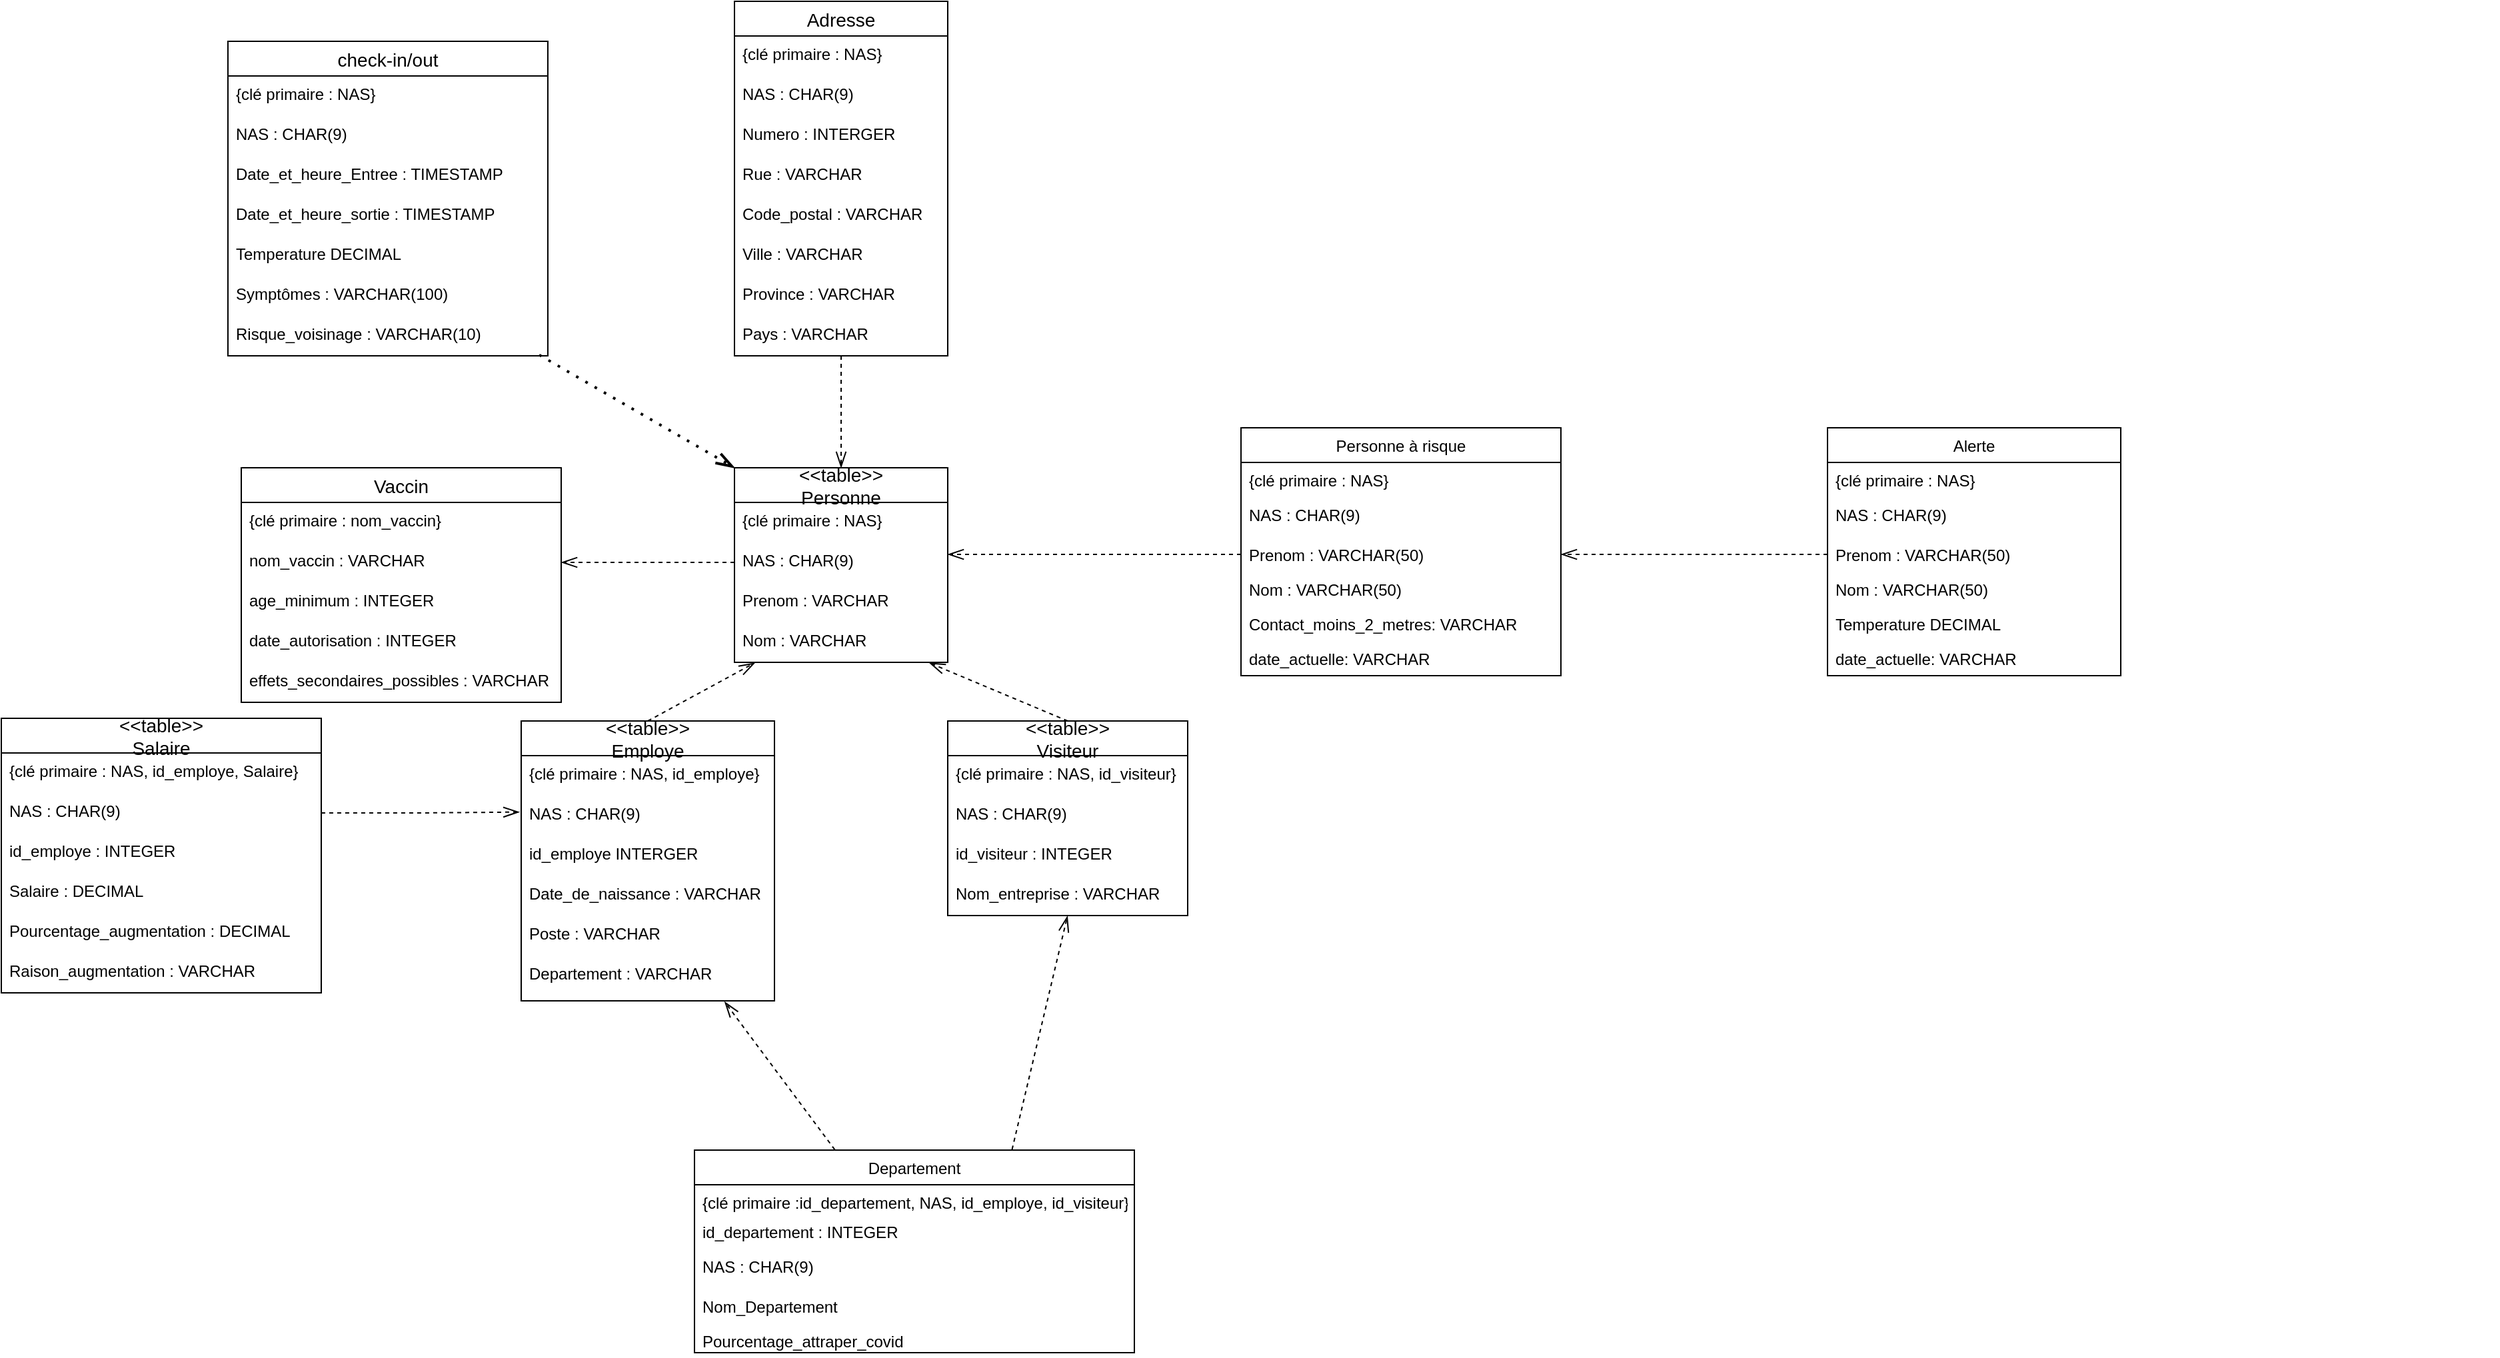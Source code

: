 <mxfile version="14.6.13" type="device"><diagram id="13Bt-P4dqgrNArjQFNvF" name="Page-1"><mxGraphModel dx="3200" dy="2001" grid="1" gridSize="10" guides="1" tooltips="1" connect="1" arrows="1" fold="1" page="1" pageScale="1" pageWidth="1169" pageHeight="827" math="0" shadow="0"><root><mxCell id="0"/><mxCell id="1" parent="0"/><mxCell id="RjnQmGIeyo0QoKdNLxU8-1" value="Personne à risque" style="swimlane;fontStyle=0;childLayout=stackLayout;horizontal=1;startSize=26;horizontalStack=0;resizeParent=1;resizeParentMax=0;resizeLast=0;collapsible=1;marginBottom=0;" parent="1" vertex="1"><mxGeometry x="860" y="-380" width="240" height="186" as="geometry"/></mxCell><mxCell id="RjnQmGIeyo0QoKdNLxU8-2" value="{clé primaire : NAS}" style="text;strokeColor=none;fillColor=none;align=left;verticalAlign=top;spacingLeft=4;spacingRight=4;overflow=hidden;rotatable=0;points=[[0,0.5],[1,0.5]];portConstraint=eastwest;fontStyle=0;" parent="RjnQmGIeyo0QoKdNLxU8-1" vertex="1"><mxGeometry y="26" width="240" height="26" as="geometry"/></mxCell><mxCell id="44ieYYPc8RUnGZOCH6iL-25" value="NAS : CHAR(9)" style="text;strokeColor=none;fillColor=none;spacingLeft=4;spacingRight=4;overflow=hidden;rotatable=0;points=[[0,0.5],[1,0.5]];portConstraint=eastwest;fontSize=12;fontStyle=0" parent="RjnQmGIeyo0QoKdNLxU8-1" vertex="1"><mxGeometry y="52" width="240" height="30" as="geometry"/></mxCell><mxCell id="RjnQmGIeyo0QoKdNLxU8-3" value="Prenom : VARCHAR(50)" style="text;strokeColor=none;fillColor=none;align=left;verticalAlign=top;spacingLeft=4;spacingRight=4;overflow=hidden;rotatable=0;points=[[0,0.5],[1,0.5]];portConstraint=eastwest;" parent="RjnQmGIeyo0QoKdNLxU8-1" vertex="1"><mxGeometry y="82" width="240" height="26" as="geometry"/></mxCell><mxCell id="RjnQmGIeyo0QoKdNLxU8-4" value="Nom : VARCHAR(50)" style="text;strokeColor=none;fillColor=none;align=left;verticalAlign=top;spacingLeft=4;spacingRight=4;overflow=hidden;rotatable=0;points=[[0,0.5],[1,0.5]];portConstraint=eastwest;" parent="RjnQmGIeyo0QoKdNLxU8-1" vertex="1"><mxGeometry y="108" width="240" height="26" as="geometry"/></mxCell><mxCell id="RjnQmGIeyo0QoKdNLxU8-5" value="Contact_moins_2_metres: VARCHAR" style="text;strokeColor=none;fillColor=none;align=left;verticalAlign=top;spacingLeft=4;spacingRight=4;overflow=hidden;rotatable=0;points=[[0,0.5],[1,0.5]];portConstraint=eastwest;" parent="RjnQmGIeyo0QoKdNLxU8-1" vertex="1"><mxGeometry y="134" width="240" height="26" as="geometry"/></mxCell><mxCell id="RjnQmGIeyo0QoKdNLxU8-6" value="date_actuelle: VARCHAR " style="text;strokeColor=none;fillColor=none;align=left;verticalAlign=top;spacingLeft=4;spacingRight=4;overflow=hidden;rotatable=0;points=[[0,0.5],[1,0.5]];portConstraint=eastwest;" parent="RjnQmGIeyo0QoKdNLxU8-1" vertex="1"><mxGeometry y="160" width="240" height="26" as="geometry"/></mxCell><mxCell id="RjnQmGIeyo0QoKdNLxU8-9" value="&lt;&lt;table&gt;&gt;&#10;Personne" style="swimlane;fontStyle=0;childLayout=stackLayout;horizontal=1;startSize=26;horizontalStack=0;resizeParent=1;resizeParentMax=0;resizeLast=0;collapsible=1;marginBottom=0;align=center;fontSize=14;labelBackgroundColor=none;swimlaneLine=1;glass=0;shadow=0;" parent="1" vertex="1"><mxGeometry x="480" y="-350" width="160" height="146" as="geometry"><mxRectangle x="480" y="-350" width="100" height="40" as="alternateBounds"/></mxGeometry></mxCell><mxCell id="RjnQmGIeyo0QoKdNLxU8-10" value="{clé primaire : NAS}" style="text;strokeColor=none;fillColor=none;spacingLeft=4;spacingRight=4;overflow=hidden;rotatable=0;points=[[0,0.5],[1,0.5]];portConstraint=eastwest;fontSize=12;fontStyle=0" parent="RjnQmGIeyo0QoKdNLxU8-9" vertex="1"><mxGeometry y="26" width="160" height="30" as="geometry"/></mxCell><mxCell id="RjnQmGIeyo0QoKdNLxU8-112" value="NAS : CHAR(9)" style="text;strokeColor=none;fillColor=none;spacingLeft=4;spacingRight=4;overflow=hidden;rotatable=0;points=[[0,0.5],[1,0.5]];portConstraint=eastwest;fontSize=12;fontStyle=0" parent="RjnQmGIeyo0QoKdNLxU8-9" vertex="1"><mxGeometry y="56" width="160" height="30" as="geometry"/></mxCell><mxCell id="RjnQmGIeyo0QoKdNLxU8-11" value="Prenom : VARCHAR" style="text;strokeColor=none;fillColor=none;spacingLeft=4;spacingRight=4;overflow=hidden;rotatable=0;points=[[0,0.5],[1,0.5]];portConstraint=eastwest;fontSize=12;" parent="RjnQmGIeyo0QoKdNLxU8-9" vertex="1"><mxGeometry y="86" width="160" height="30" as="geometry"/></mxCell><mxCell id="RjnQmGIeyo0QoKdNLxU8-12" value="Nom : VARCHAR" style="text;strokeColor=none;fillColor=none;spacingLeft=4;spacingRight=4;overflow=hidden;rotatable=0;points=[[0,0.5],[1,0.5]];portConstraint=eastwest;fontSize=12;" parent="RjnQmGIeyo0QoKdNLxU8-9" vertex="1"><mxGeometry y="116" width="160" height="30" as="geometry"/></mxCell><mxCell id="RjnQmGIeyo0QoKdNLxU8-18" value="&lt;&lt;table&gt;&gt;&#10;Employe" style="swimlane;fontStyle=0;childLayout=stackLayout;horizontal=1;startSize=26;horizontalStack=0;resizeParent=1;resizeParentMax=0;resizeLast=0;collapsible=1;marginBottom=0;align=center;fontSize=14;labelBackgroundColor=none;" parent="1" vertex="1"><mxGeometry x="320" y="-160" width="190" height="210" as="geometry"/></mxCell><mxCell id="RjnQmGIeyo0QoKdNLxU8-19" value="{clé primaire : NAS, id_employe}" style="text;strokeColor=none;fillColor=none;spacingLeft=4;spacingRight=4;overflow=hidden;rotatable=0;points=[[0,0.5],[1,0.5]];portConstraint=eastwest;fontSize=12;fontStyle=0" parent="RjnQmGIeyo0QoKdNLxU8-18" vertex="1"><mxGeometry y="26" width="190" height="30" as="geometry"/></mxCell><mxCell id="RjnQmGIeyo0QoKdNLxU8-113" value="NAS : CHAR(9)" style="text;strokeColor=none;fillColor=none;spacingLeft=4;spacingRight=4;overflow=hidden;rotatable=0;points=[[0,0.5],[1,0.5]];portConstraint=eastwest;fontSize=12;" parent="RjnQmGIeyo0QoKdNLxU8-18" vertex="1"><mxGeometry y="56" width="190" height="30" as="geometry"/></mxCell><mxCell id="RjnQmGIeyo0QoKdNLxU8-114" value="id_employe INTERGER" style="text;strokeColor=none;fillColor=none;spacingLeft=4;spacingRight=4;overflow=hidden;rotatable=0;points=[[0,0.5],[1,0.5]];portConstraint=eastwest;fontSize=12;" parent="RjnQmGIeyo0QoKdNLxU8-18" vertex="1"><mxGeometry y="86" width="190" height="30" as="geometry"/></mxCell><mxCell id="RjnQmGIeyo0QoKdNLxU8-20" value="Date_de_naissance : VARCHAR" style="text;strokeColor=none;fillColor=none;spacingLeft=4;spacingRight=4;overflow=hidden;rotatable=0;points=[[0,0.5],[1,0.5]];portConstraint=eastwest;fontSize=12;" parent="RjnQmGIeyo0QoKdNLxU8-18" vertex="1"><mxGeometry y="116" width="190" height="30" as="geometry"/></mxCell><mxCell id="RjnQmGIeyo0QoKdNLxU8-21" value="Poste : VARCHAR" style="text;strokeColor=none;fillColor=none;spacingLeft=4;spacingRight=4;overflow=hidden;rotatable=0;points=[[0,0.5],[1,0.5]];portConstraint=eastwest;fontSize=12;" parent="RjnQmGIeyo0QoKdNLxU8-18" vertex="1"><mxGeometry y="146" width="190" height="30" as="geometry"/></mxCell><mxCell id="RjnQmGIeyo0QoKdNLxU8-22" value="Departement : VARCHAR" style="text;strokeColor=none;fillColor=none;spacingLeft=4;spacingRight=4;overflow=hidden;rotatable=0;points=[[0,0.5],[1,0.5]];portConstraint=eastwest;fontSize=12;" parent="RjnQmGIeyo0QoKdNLxU8-18" vertex="1"><mxGeometry y="176" width="190" height="34" as="geometry"/></mxCell><mxCell id="RjnQmGIeyo0QoKdNLxU8-26" value="&lt;&lt;table&gt;&gt;&#10;Visiteur" style="swimlane;fontStyle=0;childLayout=stackLayout;horizontal=1;startSize=26;horizontalStack=0;resizeParent=1;resizeParentMax=0;resizeLast=0;collapsible=1;marginBottom=0;align=center;fontSize=14;labelBackgroundColor=none;" parent="1" vertex="1"><mxGeometry x="640" y="-160" width="180" height="146" as="geometry"/></mxCell><mxCell id="RjnQmGIeyo0QoKdNLxU8-27" value="{clé primaire : NAS, id_visiteur}" style="text;strokeColor=none;fillColor=none;spacingLeft=4;spacingRight=4;overflow=hidden;rotatable=0;points=[[0,0.5],[1,0.5]];portConstraint=eastwest;fontSize=12;fontStyle=0" parent="RjnQmGIeyo0QoKdNLxU8-26" vertex="1"><mxGeometry y="26" width="180" height="30" as="geometry"/></mxCell><mxCell id="RjnQmGIeyo0QoKdNLxU8-28" value="NAS : CHAR(9)" style="text;strokeColor=none;fillColor=none;spacingLeft=4;spacingRight=4;overflow=hidden;rotatable=0;points=[[0,0.5],[1,0.5]];portConstraint=eastwest;fontSize=12;" parent="RjnQmGIeyo0QoKdNLxU8-26" vertex="1"><mxGeometry y="56" width="180" height="30" as="geometry"/></mxCell><mxCell id="RjnQmGIeyo0QoKdNLxU8-117" value="id_visiteur : INTEGER" style="text;strokeColor=none;fillColor=none;spacingLeft=4;spacingRight=4;overflow=hidden;rotatable=0;points=[[0,0.5],[1,0.5]];portConstraint=eastwest;fontSize=12;" parent="RjnQmGIeyo0QoKdNLxU8-26" vertex="1"><mxGeometry y="86" width="180" height="30" as="geometry"/></mxCell><mxCell id="RjnQmGIeyo0QoKdNLxU8-116" value="Nom_entreprise : VARCHAR" style="text;strokeColor=none;fillColor=none;spacingLeft=4;spacingRight=4;overflow=hidden;rotatable=0;points=[[0,0.5],[1,0.5]];portConstraint=eastwest;fontSize=12;" parent="RjnQmGIeyo0QoKdNLxU8-26" vertex="1"><mxGeometry y="116" width="180" height="30" as="geometry"/></mxCell><mxCell id="RjnQmGIeyo0QoKdNLxU8-29" value="Departement" style="swimlane;fontStyle=0;childLayout=stackLayout;horizontal=1;startSize=26;horizontalStack=0;resizeParent=1;resizeParentMax=0;resizeLast=0;collapsible=1;marginBottom=0;" parent="1" vertex="1"><mxGeometry x="450" y="162" width="330" height="152" as="geometry"/></mxCell><mxCell id="44ieYYPc8RUnGZOCH6iL-2" value="{clé primaire :id_departement, NAS, id_employe, id_visiteur}" style="text;strokeColor=none;fillColor=none;align=left;verticalAlign=top;spacingLeft=4;spacingRight=4;overflow=hidden;rotatable=0;points=[[0,0.5],[1,0.5]];portConstraint=eastwest;" parent="RjnQmGIeyo0QoKdNLxU8-29" vertex="1"><mxGeometry y="26" width="330" height="22" as="geometry"/></mxCell><mxCell id="RjnQmGIeyo0QoKdNLxU8-30" value="id_departement : INTEGER" style="text;strokeColor=none;fillColor=none;align=left;verticalAlign=top;spacingLeft=4;spacingRight=4;overflow=hidden;rotatable=0;points=[[0,0.5],[1,0.5]];portConstraint=eastwest;fontStyle=0" parent="RjnQmGIeyo0QoKdNLxU8-29" vertex="1"><mxGeometry y="48" width="330" height="26" as="geometry"/></mxCell><mxCell id="44ieYYPc8RUnGZOCH6iL-27" value="NAS : CHAR(9)" style="text;strokeColor=none;fillColor=none;spacingLeft=4;spacingRight=4;overflow=hidden;rotatable=0;points=[[0,0.5],[1,0.5]];portConstraint=eastwest;fontSize=12;fontStyle=0" parent="RjnQmGIeyo0QoKdNLxU8-29" vertex="1"><mxGeometry y="74" width="330" height="30" as="geometry"/></mxCell><mxCell id="RjnQmGIeyo0QoKdNLxU8-31" value="Nom_Departement" style="text;strokeColor=none;fillColor=none;align=left;verticalAlign=top;spacingLeft=4;spacingRight=4;overflow=hidden;rotatable=0;points=[[0,0.5],[1,0.5]];portConstraint=eastwest;" parent="RjnQmGIeyo0QoKdNLxU8-29" vertex="1"><mxGeometry y="104" width="330" height="26" as="geometry"/></mxCell><mxCell id="RjnQmGIeyo0QoKdNLxU8-32" value="Pourcentage_attraper_covid" style="text;strokeColor=none;fillColor=none;align=left;verticalAlign=top;spacingLeft=4;spacingRight=4;overflow=hidden;rotatable=0;points=[[0,0.5],[1,0.5]];portConstraint=eastwest;" parent="RjnQmGIeyo0QoKdNLxU8-29" vertex="1"><mxGeometry y="130" width="330" height="22" as="geometry"/></mxCell><mxCell id="RjnQmGIeyo0QoKdNLxU8-42" value="Alerte" style="swimlane;fontStyle=0;childLayout=stackLayout;horizontal=1;startSize=26;horizontalStack=0;resizeParent=1;resizeParentMax=0;resizeLast=0;collapsible=1;marginBottom=0;strokeWidth=1;" parent="1" vertex="1"><mxGeometry x="1300" y="-380" width="220" height="186" as="geometry"/></mxCell><mxCell id="RjnQmGIeyo0QoKdNLxU8-43" value="{clé primaire : NAS}" style="text;strokeColor=none;fillColor=none;align=left;verticalAlign=top;spacingLeft=4;spacingRight=4;overflow=hidden;rotatable=0;points=[[0,0.5],[1,0.5]];portConstraint=eastwest;fontStyle=0;" parent="RjnQmGIeyo0QoKdNLxU8-42" vertex="1"><mxGeometry y="26" width="220" height="26" as="geometry"/></mxCell><mxCell id="44ieYYPc8RUnGZOCH6iL-26" value="NAS : CHAR(9)" style="text;strokeColor=none;fillColor=none;spacingLeft=4;spacingRight=4;overflow=hidden;rotatable=0;points=[[0,0.5],[1,0.5]];portConstraint=eastwest;fontSize=12;fontStyle=0" parent="RjnQmGIeyo0QoKdNLxU8-42" vertex="1"><mxGeometry y="52" width="220" height="30" as="geometry"/></mxCell><mxCell id="RjnQmGIeyo0QoKdNLxU8-44" value="Prenom : VARCHAR(50)" style="text;strokeColor=none;fillColor=none;align=left;verticalAlign=top;spacingLeft=4;spacingRight=4;overflow=hidden;rotatable=0;points=[[0,0.5],[1,0.5]];portConstraint=eastwest;" parent="RjnQmGIeyo0QoKdNLxU8-42" vertex="1"><mxGeometry y="82" width="220" height="26" as="geometry"/></mxCell><mxCell id="RjnQmGIeyo0QoKdNLxU8-45" value="Nom : VARCHAR(50)" style="text;strokeColor=none;fillColor=none;align=left;verticalAlign=top;spacingLeft=4;spacingRight=4;overflow=hidden;rotatable=0;points=[[0,0.5],[1,0.5]];portConstraint=eastwest;" parent="RjnQmGIeyo0QoKdNLxU8-42" vertex="1"><mxGeometry y="108" width="220" height="26" as="geometry"/></mxCell><mxCell id="RjnQmGIeyo0QoKdNLxU8-46" value="Temperature DECIMAL" style="text;strokeColor=none;fillColor=none;align=left;verticalAlign=top;spacingLeft=4;spacingRight=4;overflow=hidden;rotatable=0;points=[[0,0.5],[1,0.5]];portConstraint=eastwest;" parent="RjnQmGIeyo0QoKdNLxU8-42" vertex="1"><mxGeometry y="134" width="220" height="26" as="geometry"/></mxCell><mxCell id="RjnQmGIeyo0QoKdNLxU8-47" value="date_actuelle: VARCHAR" style="text;strokeColor=none;fillColor=none;align=left;verticalAlign=top;spacingLeft=4;spacingRight=4;overflow=hidden;rotatable=0;points=[[0,0.5],[1,0.5]];portConstraint=eastwest;" parent="RjnQmGIeyo0QoKdNLxU8-42" vertex="1"><mxGeometry y="160" width="220" height="26" as="geometry"/></mxCell><mxCell id="RjnQmGIeyo0QoKdNLxU8-60" value="Vaccin" style="swimlane;fontStyle=0;childLayout=stackLayout;horizontal=1;startSize=26;horizontalStack=0;resizeParent=1;resizeParentMax=0;resizeLast=0;collapsible=1;marginBottom=0;align=center;fontSize=14;labelBackgroundColor=none;" parent="1" vertex="1"><mxGeometry x="110" y="-350" width="240" height="176" as="geometry"/></mxCell><mxCell id="RjnQmGIeyo0QoKdNLxU8-61" value="{clé primaire : nom_vaccin}" style="text;strokeColor=none;fillColor=none;spacingLeft=4;spacingRight=4;overflow=hidden;rotatable=0;points=[[0,0.5],[1,0.5]];portConstraint=eastwest;fontSize=12;fontStyle=0" parent="RjnQmGIeyo0QoKdNLxU8-60" vertex="1"><mxGeometry y="26" width="240" height="30" as="geometry"/></mxCell><mxCell id="RjnQmGIeyo0QoKdNLxU8-122" value="nom_vaccin : VARCHAR" style="text;strokeColor=none;fillColor=none;spacingLeft=4;spacingRight=4;overflow=hidden;rotatable=0;points=[[0,0.5],[1,0.5]];portConstraint=eastwest;fontSize=12;fontStyle=0" parent="RjnQmGIeyo0QoKdNLxU8-60" vertex="1"><mxGeometry y="56" width="240" height="30" as="geometry"/></mxCell><mxCell id="RjnQmGIeyo0QoKdNLxU8-62" value="age_minimum : INTEGER" style="text;strokeColor=none;fillColor=none;spacingLeft=4;spacingRight=4;overflow=hidden;rotatable=0;points=[[0,0.5],[1,0.5]];portConstraint=eastwest;fontSize=12;" parent="RjnQmGIeyo0QoKdNLxU8-60" vertex="1"><mxGeometry y="86" width="240" height="30" as="geometry"/></mxCell><mxCell id="RjnQmGIeyo0QoKdNLxU8-63" value="date_autorisation : INTEGER" style="text;strokeColor=none;fillColor=none;spacingLeft=4;spacingRight=4;overflow=hidden;rotatable=0;points=[[0,0.5],[1,0.5]];portConstraint=eastwest;fontSize=12;" parent="RjnQmGIeyo0QoKdNLxU8-60" vertex="1"><mxGeometry y="116" width="240" height="30" as="geometry"/></mxCell><mxCell id="RjnQmGIeyo0QoKdNLxU8-64" value="effets_secondaires_possibles : VARCHAR" style="text;strokeColor=none;fillColor=none;spacingLeft=4;spacingRight=4;overflow=hidden;rotatable=0;points=[[0,0.5],[1,0.5]];portConstraint=eastwest;fontSize=12;" parent="RjnQmGIeyo0QoKdNLxU8-60" vertex="1"><mxGeometry y="146" width="240" height="30" as="geometry"/></mxCell><mxCell id="RjnQmGIeyo0QoKdNLxU8-67" value="&lt;&lt;table&gt;&gt;&#10;Salaire" style="swimlane;fontStyle=0;childLayout=stackLayout;horizontal=1;startSize=26;horizontalStack=0;resizeParent=1;resizeParentMax=0;resizeLast=0;collapsible=1;marginBottom=0;align=center;fontSize=14;strokeWidth=1;" parent="1" vertex="1"><mxGeometry x="-70" y="-162" width="240" height="206" as="geometry"/></mxCell><mxCell id="RjnQmGIeyo0QoKdNLxU8-106" value="{clé primaire : NAS, id_employe, Salaire}" style="text;strokeColor=none;fillColor=none;spacingLeft=4;spacingRight=4;overflow=hidden;rotatable=0;points=[[0,0.5],[1,0.5]];portConstraint=eastwest;fontSize=12;fontStyle=0" parent="RjnQmGIeyo0QoKdNLxU8-67" vertex="1"><mxGeometry y="26" width="240" height="30" as="geometry"/></mxCell><mxCell id="RjnQmGIeyo0QoKdNLxU8-109" value="NAS : CHAR(9)" style="text;strokeColor=none;fillColor=none;spacingLeft=4;spacingRight=4;overflow=hidden;rotatable=0;points=[[0,0.5],[1,0.5]];portConstraint=eastwest;fontSize=12;fontStyle=0" parent="RjnQmGIeyo0QoKdNLxU8-67" vertex="1"><mxGeometry y="56" width="240" height="30" as="geometry"/></mxCell><mxCell id="RjnQmGIeyo0QoKdNLxU8-110" value="id_employe : INTEGER" style="text;strokeColor=none;fillColor=none;spacingLeft=4;spacingRight=4;overflow=hidden;rotatable=0;points=[[0,0.5],[1,0.5]];portConstraint=eastwest;fontSize=12;fontStyle=0" parent="RjnQmGIeyo0QoKdNLxU8-67" vertex="1"><mxGeometry y="86" width="240" height="30" as="geometry"/></mxCell><mxCell id="RjnQmGIeyo0QoKdNLxU8-68" value="Salaire : DECIMAL" style="text;strokeColor=none;fillColor=none;spacingLeft=4;spacingRight=4;overflow=hidden;rotatable=0;points=[[0,0.5],[1,0.5]];portConstraint=eastwest;fontSize=12;fontStyle=0" parent="RjnQmGIeyo0QoKdNLxU8-67" vertex="1"><mxGeometry y="116" width="240" height="30" as="geometry"/></mxCell><mxCell id="RjnQmGIeyo0QoKdNLxU8-69" value="Pourcentage_augmentation : DECIMAL" style="text;strokeColor=none;fillColor=none;spacingLeft=4;spacingRight=4;overflow=hidden;rotatable=0;points=[[0,0.5],[1,0.5]];portConstraint=eastwest;fontSize=12;" parent="RjnQmGIeyo0QoKdNLxU8-67" vertex="1"><mxGeometry y="146" width="240" height="30" as="geometry"/></mxCell><mxCell id="RjnQmGIeyo0QoKdNLxU8-70" value="Raison_augmentation : VARCHAR" style="text;strokeColor=none;fillColor=none;spacingLeft=4;spacingRight=4;overflow=hidden;rotatable=0;points=[[0,0.5],[1,0.5]];portConstraint=eastwest;fontSize=12;" parent="RjnQmGIeyo0QoKdNLxU8-67" vertex="1"><mxGeometry y="176" width="240" height="30" as="geometry"/></mxCell><mxCell id="RjnQmGIeyo0QoKdNLxU8-101" style="edgeStyle=orthogonalEdgeStyle;rounded=0;orthogonalLoop=1;jettySize=auto;html=1;exitX=0.5;exitY=1;exitDx=0;exitDy=0;entryX=0.5;entryY=0;entryDx=0;entryDy=0;endArrow=openThin;endFill=0;targetPerimeterSpacing=0;endSize=10;dashed=1;" parent="1" source="RjnQmGIeyo0QoKdNLxU8-71" target="RjnQmGIeyo0QoKdNLxU8-9" edge="1"><mxGeometry relative="1" as="geometry"/></mxCell><mxCell id="RjnQmGIeyo0QoKdNLxU8-71" value="Adresse" style="swimlane;fontStyle=0;childLayout=stackLayout;horizontal=1;startSize=26;horizontalStack=0;resizeParent=1;resizeParentMax=0;resizeLast=0;collapsible=1;marginBottom=0;align=center;fontSize=14;strokeWidth=1;" parent="1" vertex="1"><mxGeometry x="480" y="-700" width="160" height="266" as="geometry"/></mxCell><mxCell id="RjnQmGIeyo0QoKdNLxU8-102" value="{clé primaire : NAS}" style="text;strokeColor=none;fillColor=none;spacingLeft=4;spacingRight=4;overflow=hidden;rotatable=0;points=[[0,0.5],[1,0.5]];portConstraint=eastwest;fontSize=12;" parent="RjnQmGIeyo0QoKdNLxU8-71" vertex="1"><mxGeometry y="26" width="160" height="30" as="geometry"/></mxCell><mxCell id="RjnQmGIeyo0QoKdNLxU8-103" value="NAS : CHAR(9)" style="text;strokeColor=none;fillColor=none;spacingLeft=4;spacingRight=4;overflow=hidden;rotatable=0;points=[[0,0.5],[1,0.5]];portConstraint=eastwest;fontSize=12;" parent="RjnQmGIeyo0QoKdNLxU8-71" vertex="1"><mxGeometry y="56" width="160" height="30" as="geometry"/></mxCell><mxCell id="RjnQmGIeyo0QoKdNLxU8-72" value="Numero : INTERGER" style="text;strokeColor=none;fillColor=none;spacingLeft=4;spacingRight=4;overflow=hidden;rotatable=0;points=[[0,0.5],[1,0.5]];portConstraint=eastwest;fontSize=12;" parent="RjnQmGIeyo0QoKdNLxU8-71" vertex="1"><mxGeometry y="86" width="160" height="30" as="geometry"/></mxCell><mxCell id="RjnQmGIeyo0QoKdNLxU8-73" value="Rue : VARCHAR" style="text;strokeColor=none;fillColor=none;spacingLeft=4;spacingRight=4;overflow=hidden;rotatable=0;points=[[0,0.5],[1,0.5]];portConstraint=eastwest;fontSize=12;" parent="RjnQmGIeyo0QoKdNLxU8-71" vertex="1"><mxGeometry y="116" width="160" height="30" as="geometry"/></mxCell><mxCell id="RjnQmGIeyo0QoKdNLxU8-74" value="Code_postal : VARCHAR" style="text;strokeColor=none;fillColor=none;spacingLeft=4;spacingRight=4;overflow=hidden;rotatable=0;points=[[0,0.5],[1,0.5]];portConstraint=eastwest;fontSize=12;" parent="RjnQmGIeyo0QoKdNLxU8-71" vertex="1"><mxGeometry y="146" width="160" height="30" as="geometry"/></mxCell><mxCell id="RjnQmGIeyo0QoKdNLxU8-75" value="Ville : VARCHAR" style="text;strokeColor=none;fillColor=none;spacingLeft=4;spacingRight=4;overflow=hidden;rotatable=0;points=[[0,0.5],[1,0.5]];portConstraint=eastwest;fontSize=12;" parent="RjnQmGIeyo0QoKdNLxU8-71" vertex="1"><mxGeometry y="176" width="160" height="30" as="geometry"/></mxCell><mxCell id="RjnQmGIeyo0QoKdNLxU8-76" value="Province : VARCHAR" style="text;strokeColor=none;fillColor=none;spacingLeft=4;spacingRight=4;overflow=hidden;rotatable=0;points=[[0,0.5],[1,0.5]];portConstraint=eastwest;fontSize=12;" parent="RjnQmGIeyo0QoKdNLxU8-71" vertex="1"><mxGeometry y="206" width="160" height="30" as="geometry"/></mxCell><mxCell id="RjnQmGIeyo0QoKdNLxU8-77" value="Pays : VARCHAR" style="text;strokeColor=none;fillColor=none;spacingLeft=4;spacingRight=4;overflow=hidden;rotatable=0;points=[[0,0.5],[1,0.5]];portConstraint=eastwest;fontSize=12;" parent="RjnQmGIeyo0QoKdNLxU8-71" vertex="1"><mxGeometry y="236" width="160" height="30" as="geometry"/></mxCell><mxCell id="RjnQmGIeyo0QoKdNLxU8-94" style="edgeStyle=orthogonalEdgeStyle;rounded=0;orthogonalLoop=1;jettySize=auto;html=1;exitX=0.5;exitY=1;exitDx=0;exitDy=0;startArrow=classic;startFill=1;endArrow=none;endFill=0;" parent="1" edge="1"><mxGeometry relative="1" as="geometry"><mxPoint x="1795" y="-143" as="sourcePoint"/><mxPoint x="1795" y="-143" as="targetPoint"/></mxGeometry></mxCell><mxCell id="RjnQmGIeyo0QoKdNLxU8-95" value="" style="endArrow=openThin;html=1;entryX=0.096;entryY=1.01;entryDx=0;entryDy=0;entryPerimeter=0;exitX=0.5;exitY=0;exitDx=0;exitDy=0;endFill=0;endSize=10;dashed=1;" parent="1" source="RjnQmGIeyo0QoKdNLxU8-18" target="RjnQmGIeyo0QoKdNLxU8-12" edge="1"><mxGeometry width="50" height="50" relative="1" as="geometry"><mxPoint x="480" y="-10" as="sourcePoint"/><mxPoint x="530" y="-60" as="targetPoint"/></mxGeometry></mxCell><mxCell id="RjnQmGIeyo0QoKdNLxU8-97" value="" style="endArrow=openThin;html=1;entryX=0.913;entryY=1.012;entryDx=0;entryDy=0;entryPerimeter=0;exitX=0.5;exitY=0;exitDx=0;exitDy=0;endFill=0;endSize=10;dashed=1;" parent="1" source="RjnQmGIeyo0QoKdNLxU8-26" target="RjnQmGIeyo0QoKdNLxU8-12" edge="1"><mxGeometry width="50" height="50" relative="1" as="geometry"><mxPoint x="500" y="-90" as="sourcePoint"/><mxPoint x="550" y="-140" as="targetPoint"/></mxGeometry></mxCell><mxCell id="RjnQmGIeyo0QoKdNLxU8-115" style="edgeStyle=orthogonalEdgeStyle;rounded=0;jumpSize=17;orthogonalLoop=1;jettySize=auto;html=1;exitX=1;exitY=0.5;exitDx=0;exitDy=0;entryX=-0.007;entryY=0.411;entryDx=0;entryDy=0;dashed=1;startArrow=none;startFill=0;endArrow=openThin;endFill=0;endSize=10;targetPerimeterSpacing=0;entryPerimeter=0;" parent="1" source="RjnQmGIeyo0QoKdNLxU8-109" target="RjnQmGIeyo0QoKdNLxU8-113" edge="1"><mxGeometry relative="1" as="geometry"/></mxCell><mxCell id="RjnQmGIeyo0QoKdNLxU8-119" style="edgeStyle=orthogonalEdgeStyle;rounded=0;jumpSize=17;orthogonalLoop=1;jettySize=auto;html=1;entryX=1;entryY=0.3;entryDx=0;entryDy=0;entryPerimeter=0;dashed=1;startArrow=none;startFill=0;endArrow=openThin;endFill=0;endSize=10;targetPerimeterSpacing=0;" parent="1" source="RjnQmGIeyo0QoKdNLxU8-3" target="RjnQmGIeyo0QoKdNLxU8-112" edge="1"><mxGeometry relative="1" as="geometry"/></mxCell><mxCell id="RjnQmGIeyo0QoKdNLxU8-120" style="edgeStyle=orthogonalEdgeStyle;rounded=0;jumpSize=17;orthogonalLoop=1;jettySize=auto;html=1;entryX=1;entryY=0.5;entryDx=0;entryDy=0;dashed=1;startArrow=none;startFill=0;endArrow=openThin;endFill=0;endSize=10;targetPerimeterSpacing=0;" parent="1" source="RjnQmGIeyo0QoKdNLxU8-44" target="RjnQmGIeyo0QoKdNLxU8-3" edge="1"><mxGeometry relative="1" as="geometry"/></mxCell><mxCell id="RjnQmGIeyo0QoKdNLxU8-123" style="edgeStyle=orthogonalEdgeStyle;rounded=0;jumpSize=17;orthogonalLoop=1;jettySize=auto;html=1;exitX=0;exitY=0.5;exitDx=0;exitDy=0;entryX=1;entryY=0.5;entryDx=0;entryDy=0;dashed=1;fontColor=#000000;startArrow=none;startFill=0;endArrow=openThin;endFill=0;endSize=10;targetPerimeterSpacing=0;" parent="1" source="RjnQmGIeyo0QoKdNLxU8-112" target="RjnQmGIeyo0QoKdNLxU8-122" edge="1"><mxGeometry relative="1" as="geometry"/></mxCell><mxCell id="44ieYYPc8RUnGZOCH6iL-5" value="" style="endArrow=openThin;html=1;entryX=0.803;entryY=1.019;entryDx=0;entryDy=0;entryPerimeter=0;exitX=0.319;exitY=-0.002;exitDx=0;exitDy=0;endFill=0;endSize=10;dashed=1;exitPerimeter=0;" parent="1" source="RjnQmGIeyo0QoKdNLxU8-29" target="RjnQmGIeyo0QoKdNLxU8-22" edge="1"><mxGeometry width="50" height="50" relative="1" as="geometry"><mxPoint x="580" y="93.7" as="sourcePoint"/><mxPoint x="660.36" y="50.0" as="targetPoint"/></mxGeometry></mxCell><mxCell id="44ieYYPc8RUnGZOCH6iL-6" value="" style="endArrow=openThin;html=1;endFill=0;endSize=10;dashed=1;exitX=0.722;exitY=-0.003;exitDx=0;exitDy=0;exitPerimeter=0;entryX=0.499;entryY=1.01;entryDx=0;entryDy=0;entryPerimeter=0;" parent="1" source="RjnQmGIeyo0QoKdNLxU8-29" target="RjnQmGIeyo0QoKdNLxU8-116" edge="1"><mxGeometry width="50" height="50" relative="1" as="geometry"><mxPoint x="640" y="150" as="sourcePoint"/><mxPoint x="730" y="-10" as="targetPoint"/></mxGeometry></mxCell><mxCell id="44ieYYPc8RUnGZOCH6iL-11" value="check-in/out" style="swimlane;fontStyle=0;childLayout=stackLayout;horizontal=1;startSize=26;horizontalStack=0;resizeParent=1;resizeParentMax=0;resizeLast=0;collapsible=1;marginBottom=0;align=center;fontSize=14;labelBackgroundColor=#FFFFFF;" parent="1" vertex="1"><mxGeometry x="100" y="-670" width="240" height="236" as="geometry"/></mxCell><mxCell id="44ieYYPc8RUnGZOCH6iL-18" value="{clé primaire : NAS}" style="text;strokeColor=none;fillColor=none;spacingLeft=4;spacingRight=4;overflow=hidden;rotatable=0;points=[[0,0.5],[1,0.5]];portConstraint=eastwest;fontSize=12;fontStyle=0" parent="44ieYYPc8RUnGZOCH6iL-11" vertex="1"><mxGeometry y="26" width="240" height="30" as="geometry"/></mxCell><mxCell id="44ieYYPc8RUnGZOCH6iL-22" value="NAS : CHAR(9)" style="text;strokeColor=none;fillColor=none;spacingLeft=4;spacingRight=4;overflow=hidden;rotatable=0;points=[[0,0.5],[1,0.5]];portConstraint=eastwest;fontSize=12;" parent="44ieYYPc8RUnGZOCH6iL-11" vertex="1"><mxGeometry y="56" width="240" height="30" as="geometry"/></mxCell><mxCell id="44ieYYPc8RUnGZOCH6iL-12" value="Date_et_heure_Entree : TIMESTAMP" style="text;strokeColor=none;fillColor=none;spacingLeft=4;spacingRight=4;overflow=hidden;rotatable=0;points=[[0,0.5],[1,0.5]];portConstraint=eastwest;fontSize=12;" parent="44ieYYPc8RUnGZOCH6iL-11" vertex="1"><mxGeometry y="86" width="240" height="30" as="geometry"/></mxCell><mxCell id="44ieYYPc8RUnGZOCH6iL-13" value="Date_et_heure_sortie : TIMESTAMP" style="text;strokeColor=none;fillColor=none;spacingLeft=4;spacingRight=4;overflow=hidden;rotatable=0;points=[[0,0.5],[1,0.5]];portConstraint=eastwest;fontSize=12;" parent="44ieYYPc8RUnGZOCH6iL-11" vertex="1"><mxGeometry y="116" width="240" height="30" as="geometry"/></mxCell><mxCell id="44ieYYPc8RUnGZOCH6iL-14" value="Temperature DECIMAL" style="text;strokeColor=none;fillColor=none;spacingLeft=4;spacingRight=4;overflow=hidden;rotatable=0;points=[[0,0.5],[1,0.5]];portConstraint=eastwest;fontSize=12;" parent="44ieYYPc8RUnGZOCH6iL-11" vertex="1"><mxGeometry y="146" width="240" height="30" as="geometry"/></mxCell><mxCell id="44ieYYPc8RUnGZOCH6iL-15" value="Symptômes : VARCHAR(100)" style="text;strokeColor=none;fillColor=none;spacingLeft=4;spacingRight=4;overflow=hidden;rotatable=0;points=[[0,0.5],[1,0.5]];portConstraint=eastwest;fontSize=12;" parent="44ieYYPc8RUnGZOCH6iL-11" vertex="1"><mxGeometry y="176" width="240" height="30" as="geometry"/></mxCell><mxCell id="44ieYYPc8RUnGZOCH6iL-16" value="Risque_voisinage : VARCHAR(10)" style="text;strokeColor=none;fillColor=none;spacingLeft=4;spacingRight=4;overflow=hidden;rotatable=0;points=[[0,0.5],[1,0.5]];portConstraint=eastwest;fontSize=12;" parent="44ieYYPc8RUnGZOCH6iL-11" vertex="1"><mxGeometry y="206" width="240" height="30" as="geometry"/></mxCell><mxCell id="44ieYYPc8RUnGZOCH6iL-20" value="" style="endArrow=openThin;dashed=1;html=1;dashPattern=1 3;strokeWidth=2;endSize=10;entryX=0;entryY=0;entryDx=0;entryDy=0;endFill=0;exitX=0.973;exitY=0.977;exitDx=0;exitDy=0;exitPerimeter=0;" parent="1" source="44ieYYPc8RUnGZOCH6iL-16" target="RjnQmGIeyo0QoKdNLxU8-9" edge="1"><mxGeometry width="50" height="50" relative="1" as="geometry"><mxPoint x="271" y="-464" as="sourcePoint"/><mxPoint x="480" y="-470" as="targetPoint"/></mxGeometry></mxCell></root></mxGraphModel></diagram></mxfile>